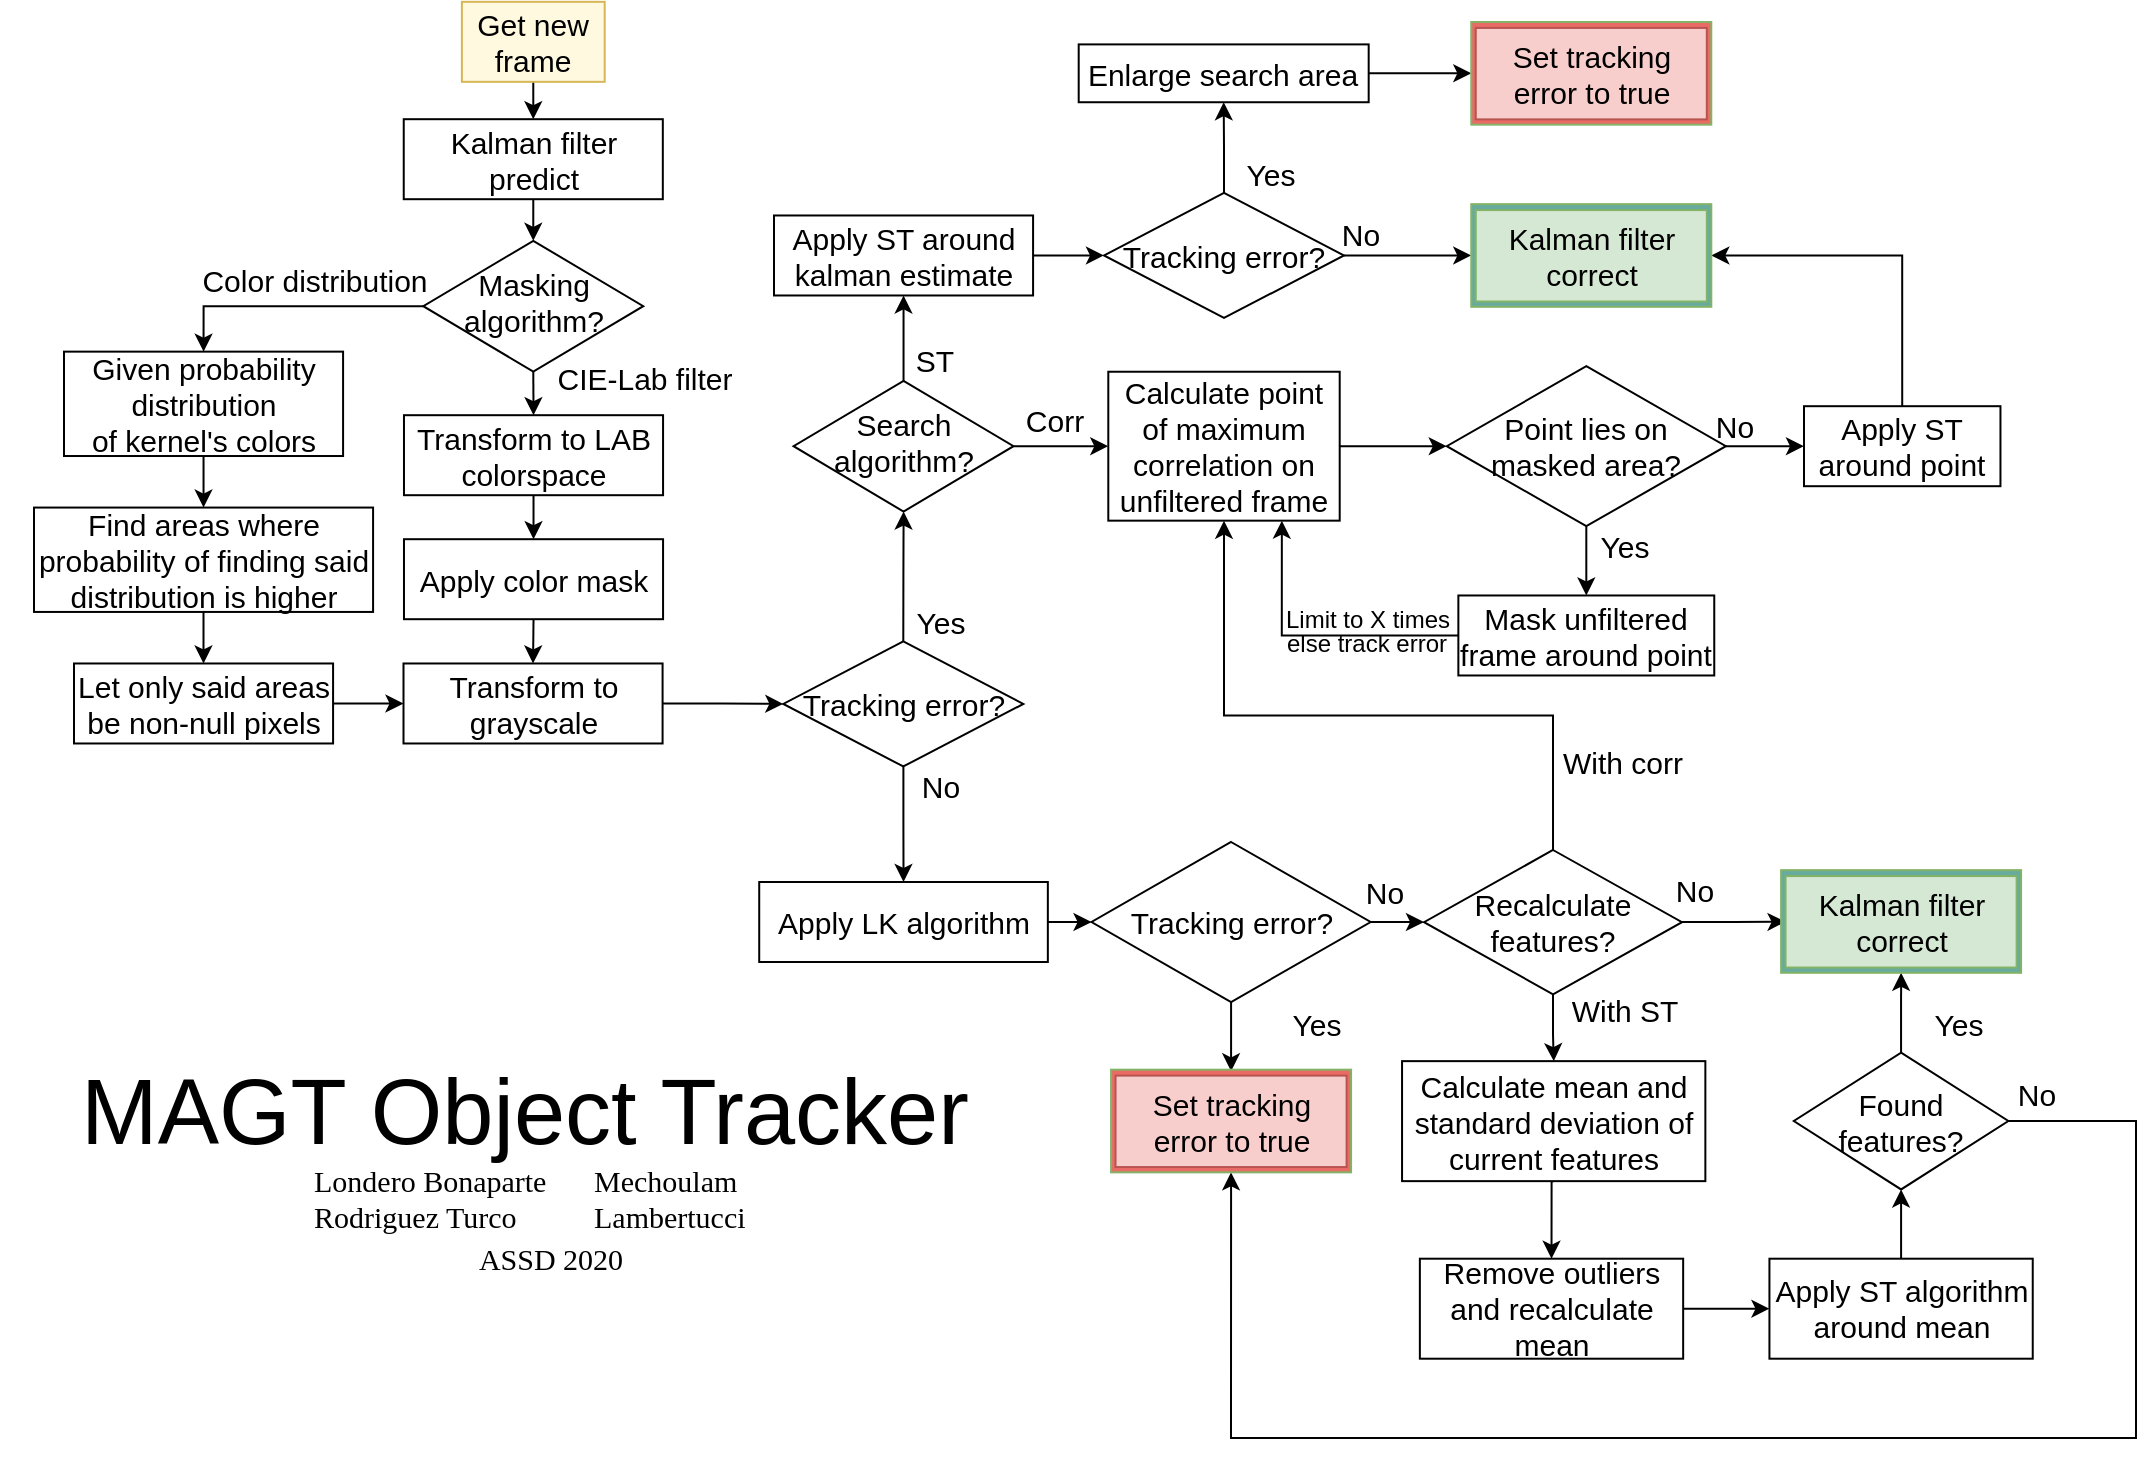 <mxfile version="13.5.1" type="device"><diagram id="R2lEEEUBdFMjLlhIrx00" name="Page-1"><mxGraphModel dx="1673" dy="1939" grid="1" gridSize="10" guides="1" tooltips="1" connect="1" arrows="1" fold="1" page="1" pageScale="1" pageWidth="850" pageHeight="1100" math="0" shadow="0" extFonts="Permanent Marker^https://fonts.googleapis.com/css?family=Permanent+Marker"><root><mxCell id="0"/><mxCell id="1" parent="0"/><mxCell id="aij4Y5n4_6atn24q3cWg-106" value="&lt;span style=&quot;font-size: 46px&quot;&gt;MAGT Object Tracker&lt;br&gt;&lt;br&gt;&lt;/span&gt;" style="html=1;shape=mxgraph.er.anchor;whiteSpace=wrap;" parent="1" vertex="1"><mxGeometry x="259.27" y="-364.36" width="522.65" height="54.72" as="geometry"/></mxCell><mxCell id="aij4Y5n4_6atn24q3cWg-182" style="edgeStyle=orthogonalEdgeStyle;rounded=0;orthogonalLoop=1;jettySize=auto;html=1;exitX=0.5;exitY=1;exitDx=0;exitDy=0;entryX=0.5;entryY=0;entryDx=0;entryDy=0;endArrow=classic;endFill=1;fontSize=15;" parent="1" source="aij4Y5n4_6atn24q3cWg-107" target="aij4Y5n4_6atn24q3cWg-180" edge="1"><mxGeometry relative="1" as="geometry"/></mxCell><mxCell id="aij4Y5n4_6atn24q3cWg-107" value="Get new frame" style="whiteSpace=wrap;html=1;align=center;fontSize=15;strokeColor=#d6b656;fillColor=#FFF9E0;" parent="1" vertex="1"><mxGeometry x="488.94" y="-920.09" width="71.4" height="40" as="geometry"/></mxCell><mxCell id="dbfKQcMghmtqp_gexGr6-17" style="edgeStyle=orthogonalEdgeStyle;rounded=0;orthogonalLoop=1;jettySize=auto;html=1;exitX=0.5;exitY=1;exitDx=0;exitDy=0;entryX=0.5;entryY=0;entryDx=0;entryDy=0;" parent="1" source="aij4Y5n4_6atn24q3cWg-115" target="aij4Y5n4_6atn24q3cWg-120" edge="1"><mxGeometry relative="1" as="geometry"/></mxCell><mxCell id="aij4Y5n4_6atn24q3cWg-115" value="Transform to LAB colorspace" style="whiteSpace=wrap;html=1;align=center;fontSize=15;" parent="1" vertex="1"><mxGeometry x="459.99" y="-713.4" width="129.54" height="40" as="geometry"/></mxCell><mxCell id="fiodKd9VDVmk_Bu0P_iS-37" style="edgeStyle=orthogonalEdgeStyle;rounded=0;orthogonalLoop=1;jettySize=auto;html=1;exitX=0.5;exitY=1;exitDx=0;exitDy=0;entryX=0.5;entryY=0;entryDx=0;entryDy=0;endArrow=classic;endFill=1;" edge="1" parent="1" source="aij4Y5n4_6atn24q3cWg-120" target="hdx3zf66wQEgFwJE4BHH-2"><mxGeometry relative="1" as="geometry"/></mxCell><mxCell id="aij4Y5n4_6atn24q3cWg-120" value="Apply color mask" style="whiteSpace=wrap;html=1;align=center;fontSize=15;" parent="1" vertex="1"><mxGeometry x="459.99" y="-651.4" width="129.54" height="40" as="geometry"/></mxCell><mxCell id="fiodKd9VDVmk_Bu0P_iS-5" style="edgeStyle=orthogonalEdgeStyle;rounded=0;orthogonalLoop=1;jettySize=auto;html=1;exitX=0.5;exitY=1;exitDx=0;exitDy=0;entryX=0.5;entryY=0;entryDx=0;entryDy=0;" edge="1" parent="1" source="aij4Y5n4_6atn24q3cWg-180" target="fiodKd9VDVmk_Bu0P_iS-2"><mxGeometry relative="1" as="geometry"/></mxCell><mxCell id="aij4Y5n4_6atn24q3cWg-180" value="Kalman filter predict" style="whiteSpace=wrap;html=1;align=center;fontSize=15;" parent="1" vertex="1"><mxGeometry x="459.87" y="-861.4" width="129.54" height="40" as="geometry"/></mxCell><mxCell id="fiodKd9VDVmk_Bu0P_iS-4" style="edgeStyle=orthogonalEdgeStyle;rounded=0;orthogonalLoop=1;jettySize=auto;html=1;entryX=0;entryY=0.5;entryDx=0;entryDy=0;" edge="1" parent="1" source="hdx3zf66wQEgFwJE4BHH-2" target="dbfKQcMghmtqp_gexGr6-3"><mxGeometry relative="1" as="geometry"/></mxCell><mxCell id="hdx3zf66wQEgFwJE4BHH-2" value="Transform to grayscale" style="whiteSpace=wrap;html=1;align=center;fontSize=15;" parent="1" vertex="1"><mxGeometry x="459.75" y="-589.26" width="129.54" height="40" as="geometry"/></mxCell><mxCell id="dbfKQcMghmtqp_gexGr6-8" style="edgeStyle=orthogonalEdgeStyle;rounded=0;orthogonalLoop=1;jettySize=auto;html=1;exitX=0.5;exitY=0;exitDx=0;exitDy=0;" parent="1" source="dbfKQcMghmtqp_gexGr6-3" target="dbfKQcMghmtqp_gexGr6-6" edge="1"><mxGeometry relative="1" as="geometry"/></mxCell><mxCell id="dbfKQcMghmtqp_gexGr6-74" style="edgeStyle=orthogonalEdgeStyle;rounded=0;orthogonalLoop=1;jettySize=auto;html=1;entryX=0.5;entryY=0;entryDx=0;entryDy=0;" parent="1" source="dbfKQcMghmtqp_gexGr6-3" edge="1" target="dbfKQcMghmtqp_gexGr6-75"><mxGeometry relative="1" as="geometry"><mxPoint x="709.77" y="-513.26" as="targetPoint"/></mxGeometry></mxCell><mxCell id="dbfKQcMghmtqp_gexGr6-3" value="Tracking error?" style="shape=rhombus;perimeter=rhombusPerimeter;whiteSpace=wrap;html=1;align=center;fontSize=15;" parent="1" vertex="1"><mxGeometry x="649.65" y="-600.26" width="120" height="62.5" as="geometry"/></mxCell><mxCell id="dbfKQcMghmtqp_gexGr6-4" value="Yes" style="text;html=1;align=center;verticalAlign=middle;resizable=0;points=[];autosize=1;fontSize=15;" parent="1" vertex="1"><mxGeometry x="707.65" y="-620.26" width="40" height="20" as="geometry"/></mxCell><mxCell id="dbfKQcMghmtqp_gexGr6-5" value="No" style="text;html=1;align=center;verticalAlign=middle;resizable=0;points=[];autosize=1;fontSize=15;" parent="1" vertex="1"><mxGeometry x="712.65" y="-537.76" width="30" height="20" as="geometry"/></mxCell><mxCell id="dbfKQcMghmtqp_gexGr6-42" style="edgeStyle=orthogonalEdgeStyle;rounded=0;orthogonalLoop=1;jettySize=auto;html=1;entryX=0.5;entryY=1;entryDx=0;entryDy=0;" parent="1" source="dbfKQcMghmtqp_gexGr6-6" target="dbfKQcMghmtqp_gexGr6-21" edge="1"><mxGeometry relative="1" as="geometry"/></mxCell><mxCell id="dbfKQcMghmtqp_gexGr6-49" style="edgeStyle=orthogonalEdgeStyle;rounded=0;orthogonalLoop=1;jettySize=auto;html=1;entryX=0;entryY=0.5;entryDx=0;entryDy=0;" parent="1" source="dbfKQcMghmtqp_gexGr6-6" target="dbfKQcMghmtqp_gexGr6-28" edge="1"><mxGeometry relative="1" as="geometry"/></mxCell><mxCell id="dbfKQcMghmtqp_gexGr6-6" value="" style="shape=rhombus;perimeter=rhombusPerimeter;whiteSpace=wrap;html=1;align=center;fontSize=15;" parent="1" vertex="1"><mxGeometry x="654.77" y="-730.58" width="110" height="65.36" as="geometry"/></mxCell><mxCell id="dbfKQcMghmtqp_gexGr6-12" value="ST" style="text;html=1;align=center;verticalAlign=middle;resizable=0;points=[];autosize=1;fontSize=15;" parent="1" vertex="1"><mxGeometry x="709.65" y="-750.58" width="30" height="20" as="geometry"/></mxCell><mxCell id="dbfKQcMghmtqp_gexGr6-13" value="Corr" style="text;html=1;align=center;verticalAlign=middle;resizable=0;points=[];autosize=1;fontSize=15;" parent="1" vertex="1"><mxGeometry x="764.77" y="-721.26" width="40" height="20" as="geometry"/></mxCell><mxCell id="dbfKQcMghmtqp_gexGr6-51" style="edgeStyle=orthogonalEdgeStyle;rounded=0;orthogonalLoop=1;jettySize=auto;html=1;exitX=1;exitY=0.5;exitDx=0;exitDy=0;entryX=0;entryY=0.5;entryDx=0;entryDy=0;" parent="1" source="dbfKQcMghmtqp_gexGr6-21" target="dbfKQcMghmtqp_gexGr6-24" edge="1"><mxGeometry relative="1" as="geometry"/></mxCell><mxCell id="dbfKQcMghmtqp_gexGr6-21" value="Apply ST around kalman estimate" style="whiteSpace=wrap;html=1;align=center;fontSize=15;" parent="1" vertex="1"><mxGeometry x="645" y="-813.26" width="129.54" height="40" as="geometry"/></mxCell><mxCell id="dbfKQcMghmtqp_gexGr6-48" style="edgeStyle=orthogonalEdgeStyle;rounded=0;orthogonalLoop=1;jettySize=auto;html=1;entryX=0;entryY=0.5;entryDx=0;entryDy=0;" parent="1" source="dbfKQcMghmtqp_gexGr6-24" target="dbfKQcMghmtqp_gexGr6-116" edge="1"><mxGeometry relative="1" as="geometry"><mxPoint x="978.31" y="-793.51" as="targetPoint"/></mxGeometry></mxCell><mxCell id="dbfKQcMghmtqp_gexGr6-114" style="edgeStyle=orthogonalEdgeStyle;rounded=0;orthogonalLoop=1;jettySize=auto;html=1;entryX=0.5;entryY=1;entryDx=0;entryDy=0;endArrow=classic;endFill=1;" parent="1" source="dbfKQcMghmtqp_gexGr6-24" target="dbfKQcMghmtqp_gexGr6-113" edge="1"><mxGeometry relative="1" as="geometry"/></mxCell><mxCell id="dbfKQcMghmtqp_gexGr6-24" value="Tracking error?" style="shape=rhombus;perimeter=rhombusPerimeter;whiteSpace=wrap;html=1;align=center;fontSize=15;" parent="1" vertex="1"><mxGeometry x="810" y="-824.51" width="120" height="62.5" as="geometry"/></mxCell><mxCell id="dbfKQcMghmtqp_gexGr6-58" style="edgeStyle=orthogonalEdgeStyle;rounded=0;orthogonalLoop=1;jettySize=auto;html=1;entryX=0;entryY=0.5;entryDx=0;entryDy=0;" parent="1" source="dbfKQcMghmtqp_gexGr6-28" target="dbfKQcMghmtqp_gexGr6-57" edge="1"><mxGeometry relative="1" as="geometry"/></mxCell><mxCell id="dbfKQcMghmtqp_gexGr6-28" value="Calculate point of maximum correlation on unfiltered frame" style="whiteSpace=wrap;html=1;align=center;fontSize=15;" parent="1" vertex="1"><mxGeometry x="812.15" y="-735.13" width="115.7" height="74.46" as="geometry"/></mxCell><mxCell id="dbfKQcMghmtqp_gexGr6-52" value="No" style="text;html=1;align=center;verticalAlign=middle;resizable=0;points=[];autosize=1;fontSize=15;" parent="1" vertex="1"><mxGeometry x="922.78" y="-814.26" width="30" height="20" as="geometry"/></mxCell><mxCell id="dbfKQcMghmtqp_gexGr6-53" value="Yes" style="text;html=1;align=center;verticalAlign=middle;resizable=0;points=[];autosize=1;fontSize=15;" parent="1" vertex="1"><mxGeometry x="872.77" y="-843.51" width="40" height="20" as="geometry"/></mxCell><mxCell id="dbfKQcMghmtqp_gexGr6-60" style="edgeStyle=orthogonalEdgeStyle;rounded=0;orthogonalLoop=1;jettySize=auto;html=1;entryX=0;entryY=0.5;entryDx=0;entryDy=0;" parent="1" source="dbfKQcMghmtqp_gexGr6-57" target="dbfKQcMghmtqp_gexGr6-59" edge="1"><mxGeometry relative="1" as="geometry"/></mxCell><mxCell id="dbfKQcMghmtqp_gexGr6-66" style="edgeStyle=orthogonalEdgeStyle;rounded=0;orthogonalLoop=1;jettySize=auto;html=1;exitX=0.5;exitY=1;exitDx=0;exitDy=0;entryX=0.5;entryY=0;entryDx=0;entryDy=0;" parent="1" source="dbfKQcMghmtqp_gexGr6-57" target="dbfKQcMghmtqp_gexGr6-65" edge="1"><mxGeometry relative="1" as="geometry"/></mxCell><mxCell id="dbfKQcMghmtqp_gexGr6-57" value="Point lies on masked area?" style="shape=rhombus;perimeter=rhombusPerimeter;whiteSpace=wrap;html=1;align=center;fontSize=15;" parent="1" vertex="1"><mxGeometry x="981.39" y="-737.9" width="139.54" height="80" as="geometry"/></mxCell><mxCell id="dbfKQcMghmtqp_gexGr6-61" style="edgeStyle=orthogonalEdgeStyle;rounded=0;orthogonalLoop=1;jettySize=auto;html=1;entryX=1;entryY=0.5;entryDx=0;entryDy=0;exitX=0.5;exitY=0;exitDx=0;exitDy=0;" parent="1" source="dbfKQcMghmtqp_gexGr6-59" target="dbfKQcMghmtqp_gexGr6-116" edge="1"><mxGeometry relative="1" as="geometry"><mxPoint x="1124.01" y="-793.51" as="targetPoint"/><Array as="points"><mxPoint x="1209" y="-793.26"/></Array></mxGeometry></mxCell><mxCell id="dbfKQcMghmtqp_gexGr6-59" value="Apply ST around point" style="whiteSpace=wrap;html=1;align=center;fontSize=15;" parent="1" vertex="1"><mxGeometry x="1160" y="-717.9" width="98.23" height="40" as="geometry"/></mxCell><mxCell id="dbfKQcMghmtqp_gexGr6-62" value="No" style="text;html=1;align=center;verticalAlign=middle;resizable=0;points=[];autosize=1;fontSize=15;" parent="1" vertex="1"><mxGeometry x="1110.0" y="-717.9" width="30" height="20" as="geometry"/></mxCell><mxCell id="dbfKQcMghmtqp_gexGr6-63" value="Yes" style="text;html=1;align=center;verticalAlign=middle;resizable=0;points=[];autosize=1;fontSize=15;" parent="1" vertex="1"><mxGeometry x="1050.0" y="-657.9" width="40" height="20" as="geometry"/></mxCell><mxCell id="dbfKQcMghmtqp_gexGr6-67" style="edgeStyle=orthogonalEdgeStyle;rounded=0;orthogonalLoop=1;jettySize=auto;html=1;entryX=0.75;entryY=1;entryDx=0;entryDy=0;" parent="1" source="dbfKQcMghmtqp_gexGr6-65" target="dbfKQcMghmtqp_gexGr6-28" edge="1"><mxGeometry relative="1" as="geometry"/></mxCell><mxCell id="dbfKQcMghmtqp_gexGr6-65" value="Mask unfiltered frame around point" style="whiteSpace=wrap;html=1;align=center;fontSize=15;" parent="1" vertex="1"><mxGeometry x="987.18" y="-623.26" width="127.95" height="40" as="geometry"/></mxCell><mxCell id="dbfKQcMghmtqp_gexGr6-68" value="Limit to X times" style="text;html=1;strokeColor=none;fillColor=none;align=center;verticalAlign=middle;whiteSpace=wrap;rounded=0;" parent="1" vertex="1"><mxGeometry x="896" y="-621.26" width="91.65" height="20" as="geometry"/></mxCell><mxCell id="dbfKQcMghmtqp_gexGr6-107" style="edgeStyle=orthogonalEdgeStyle;rounded=0;orthogonalLoop=1;jettySize=auto;html=1;entryX=0;entryY=0.5;entryDx=0;entryDy=0;endArrow=classic;endFill=1;" parent="1" source="dbfKQcMghmtqp_gexGr6-75" target="dbfKQcMghmtqp_gexGr6-80" edge="1"><mxGeometry relative="1" as="geometry"/></mxCell><mxCell id="dbfKQcMghmtqp_gexGr6-75" value="Apply LK algorithm" style="whiteSpace=wrap;html=1;align=center;fontSize=15;" parent="1" vertex="1"><mxGeometry x="637.61" y="-480" width="144.31" height="40" as="geometry"/></mxCell><mxCell id="dbfKQcMghmtqp_gexGr6-78" style="edgeStyle=orthogonalEdgeStyle;rounded=0;orthogonalLoop=1;jettySize=auto;html=1;exitX=0.5;exitY=1;exitDx=0;exitDy=0;entryX=0.5;entryY=0;entryDx=0;entryDy=0;" parent="1" edge="1"><mxGeometry relative="1" as="geometry"><mxPoint x="873.54" y="-424" as="sourcePoint"/><mxPoint x="873.545" y="-385.36" as="targetPoint"/></mxGeometry></mxCell><mxCell id="dbfKQcMghmtqp_gexGr6-79" style="edgeStyle=orthogonalEdgeStyle;rounded=0;orthogonalLoop=1;jettySize=auto;html=1;exitX=1;exitY=0.5;exitDx=0;exitDy=0;entryX=0;entryY=0.5;entryDx=0;entryDy=0;" parent="1" source="dbfKQcMghmtqp_gexGr6-80" target="dbfKQcMghmtqp_gexGr6-88" edge="1"><mxGeometry relative="1" as="geometry"/></mxCell><mxCell id="dbfKQcMghmtqp_gexGr6-80" value="Tracking error?" style="shape=rhombus;perimeter=rhombusPerimeter;whiteSpace=wrap;html=1;align=center;fontSize=15;" parent="1" vertex="1"><mxGeometry x="803.77" y="-500" width="139.54" height="80" as="geometry"/></mxCell><mxCell id="dbfKQcMghmtqp_gexGr6-82" value="Yes" style="text;html=1;align=center;verticalAlign=middle;resizable=0;points=[];autosize=1;fontSize=15;" parent="1" vertex="1"><mxGeometry x="896" y="-419" width="40" height="20" as="geometry"/></mxCell><mxCell id="dbfKQcMghmtqp_gexGr6-84" value="No" style="text;html=1;align=center;verticalAlign=middle;resizable=0;points=[];autosize=1;fontSize=15;" parent="1" vertex="1"><mxGeometry x="934.55" y="-485" width="30" height="20" as="geometry"/></mxCell><mxCell id="dbfKQcMghmtqp_gexGr6-87" style="edgeStyle=orthogonalEdgeStyle;rounded=0;orthogonalLoop=1;jettySize=auto;html=1;entryX=0.5;entryY=0;entryDx=0;entryDy=0;" parent="1" source="dbfKQcMghmtqp_gexGr6-88" target="dbfKQcMghmtqp_gexGr6-90" edge="1"><mxGeometry relative="1" as="geometry"/></mxCell><mxCell id="dbfKQcMghmtqp_gexGr6-108" style="edgeStyle=orthogonalEdgeStyle;rounded=0;orthogonalLoop=1;jettySize=auto;html=1;exitX=0.5;exitY=0;exitDx=0;exitDy=0;entryX=0.5;entryY=1;entryDx=0;entryDy=0;endArrow=classic;endFill=1;" parent="1" source="dbfKQcMghmtqp_gexGr6-88" target="dbfKQcMghmtqp_gexGr6-28" edge="1"><mxGeometry relative="1" as="geometry"><Array as="points"><mxPoint x="1035" y="-563.26"/><mxPoint x="870" y="-563.26"/></Array></mxGeometry></mxCell><mxCell id="dbfKQcMghmtqp_gexGr6-120" style="edgeStyle=orthogonalEdgeStyle;rounded=0;orthogonalLoop=1;jettySize=auto;html=1;entryX=0;entryY=0.5;entryDx=0;entryDy=0;endArrow=classic;endFill=1;" parent="1" source="dbfKQcMghmtqp_gexGr6-88" target="dbfKQcMghmtqp_gexGr6-119" edge="1"><mxGeometry relative="1" as="geometry"/></mxCell><mxCell id="dbfKQcMghmtqp_gexGr6-88" value="Recalculate features?" style="shape=rhombus;perimeter=rhombusPerimeter;whiteSpace=wrap;html=1;align=center;fontSize=15;" parent="1" vertex="1"><mxGeometry x="970.02" y="-496" width="128.98" height="72.14" as="geometry"/></mxCell><mxCell id="dbfKQcMghmtqp_gexGr6-89" style="edgeStyle=orthogonalEdgeStyle;rounded=0;orthogonalLoop=1;jettySize=auto;html=1;exitX=0.5;exitY=1;exitDx=0;exitDy=0;entryX=0.5;entryY=0;entryDx=0;entryDy=0;" parent="1" source="dbfKQcMghmtqp_gexGr6-90" target="dbfKQcMghmtqp_gexGr6-92" edge="1"><mxGeometry relative="1" as="geometry"/></mxCell><mxCell id="dbfKQcMghmtqp_gexGr6-90" value="Calculate mean and standard deviation of current features" style="whiteSpace=wrap;html=1;align=center;fontSize=15;" parent="1" vertex="1"><mxGeometry x="959.03" y="-390.43" width="151.65" height="60" as="geometry"/></mxCell><mxCell id="dbfKQcMghmtqp_gexGr6-91" style="edgeStyle=orthogonalEdgeStyle;rounded=0;orthogonalLoop=1;jettySize=auto;html=1;entryX=0;entryY=0.5;entryDx=0;entryDy=0;" parent="1" source="dbfKQcMghmtqp_gexGr6-92" target="dbfKQcMghmtqp_gexGr6-94" edge="1"><mxGeometry relative="1" as="geometry"/></mxCell><mxCell id="dbfKQcMghmtqp_gexGr6-92" value="Remove outliers and recalculate mean" style="whiteSpace=wrap;html=1;align=center;fontSize=15;" parent="1" vertex="1"><mxGeometry x="967.93" y="-291.65" width="131.65" height="50" as="geometry"/></mxCell><mxCell id="dbfKQcMghmtqp_gexGr6-93" style="edgeStyle=orthogonalEdgeStyle;rounded=0;orthogonalLoop=1;jettySize=auto;html=1;exitX=0.5;exitY=0;exitDx=0;exitDy=0;entryX=0.5;entryY=1;entryDx=0;entryDy=0;" parent="1" source="dbfKQcMghmtqp_gexGr6-94" target="dbfKQcMghmtqp_gexGr6-98" edge="1"><mxGeometry relative="1" as="geometry"/></mxCell><mxCell id="dbfKQcMghmtqp_gexGr6-94" value="Apply ST algorithm around mean" style="whiteSpace=wrap;html=1;align=center;fontSize=15;" parent="1" vertex="1"><mxGeometry x="1142.72" y="-291.65" width="131.65" height="50" as="geometry"/></mxCell><mxCell id="dbfKQcMghmtqp_gexGr6-95" value="No" style="text;html=1;align=center;verticalAlign=middle;resizable=0;points=[];autosize=1;fontSize=15;" parent="1" vertex="1"><mxGeometry x="1090.44" y="-485.93" width="30" height="20" as="geometry"/></mxCell><mxCell id="dbfKQcMghmtqp_gexGr6-97" style="edgeStyle=orthogonalEdgeStyle;rounded=0;orthogonalLoop=1;jettySize=auto;html=1;entryX=0.5;entryY=1;entryDx=0;entryDy=0;" parent="1" source="dbfKQcMghmtqp_gexGr6-98" target="dbfKQcMghmtqp_gexGr6-131" edge="1"><mxGeometry relative="1" as="geometry"><Array as="points"><mxPoint x="1326" y="-360"/><mxPoint x="1326" y="-202"/><mxPoint x="874" y="-202"/></Array><mxPoint x="920" y="-260" as="targetPoint"/></mxGeometry></mxCell><mxCell id="dbfKQcMghmtqp_gexGr6-121" style="edgeStyle=orthogonalEdgeStyle;rounded=0;orthogonalLoop=1;jettySize=auto;html=1;exitX=0.5;exitY=0;exitDx=0;exitDy=0;entryX=0.5;entryY=1;entryDx=0;entryDy=0;endArrow=classic;endFill=1;" parent="1" source="dbfKQcMghmtqp_gexGr6-98" target="dbfKQcMghmtqp_gexGr6-118" edge="1"><mxGeometry relative="1" as="geometry"/></mxCell><mxCell id="dbfKQcMghmtqp_gexGr6-98" value="Found features?" style="shape=rhombus;perimeter=rhombusPerimeter;whiteSpace=wrap;html=1;align=center;fontSize=15;" parent="1" vertex="1"><mxGeometry x="1154.92" y="-394.71" width="107.25" height="68.43" as="geometry"/></mxCell><mxCell id="dbfKQcMghmtqp_gexGr6-99" value="With ST" style="text;html=1;align=center;verticalAlign=middle;resizable=0;points=[];autosize=1;fontSize=15;" parent="1" vertex="1"><mxGeometry x="1034.71" y="-426" width="70" height="20" as="geometry"/></mxCell><mxCell id="dbfKQcMghmtqp_gexGr6-100" value="Yes" style="text;html=1;align=center;verticalAlign=middle;resizable=0;points=[];autosize=1;fontSize=15;" parent="1" vertex="1"><mxGeometry x="1217.17" y="-419" width="40" height="20" as="geometry"/></mxCell><mxCell id="dbfKQcMghmtqp_gexGr6-101" value="No" style="text;html=1;align=center;verticalAlign=middle;resizable=0;points=[];autosize=1;fontSize=15;" parent="1" vertex="1"><mxGeometry x="1261.17" y="-384.36" width="30" height="20" as="geometry"/></mxCell><mxCell id="dbfKQcMghmtqp_gexGr6-104" value="With corr" style="text;html=1;align=center;verticalAlign=middle;resizable=0;points=[];autosize=1;fontSize=15;" parent="1" vertex="1"><mxGeometry x="1029.16" y="-550.26" width="80" height="20" as="geometry"/></mxCell><mxCell id="dbfKQcMghmtqp_gexGr6-130" style="edgeStyle=orthogonalEdgeStyle;rounded=0;orthogonalLoop=1;jettySize=auto;html=1;entryX=0;entryY=0.5;entryDx=0;entryDy=0;endArrow=classic;endFill=1;" parent="1" source="dbfKQcMghmtqp_gexGr6-113" edge="1"><mxGeometry relative="1" as="geometry"><mxPoint x="993.65" y="-884.34" as="targetPoint"/></mxGeometry></mxCell><mxCell id="dbfKQcMghmtqp_gexGr6-113" value="Enlarge search area" style="whiteSpace=wrap;html=1;align=center;fontSize=15;" parent="1" vertex="1"><mxGeometry x="797.35" y="-898.8" width="144.99" height="28.92" as="geometry"/></mxCell><mxCell id="dbfKQcMghmtqp_gexGr6-116" value="" style="rounded=0;whiteSpace=wrap;html=1;strokeColor=#82b366;fillColor=#67AB9F;" parent="1" vertex="1"><mxGeometry x="993.65" y="-818.93" width="120" height="51.33" as="geometry"/></mxCell><mxCell id="dbfKQcMghmtqp_gexGr6-117" value="Kalman filter correct" style="whiteSpace=wrap;html=1;align=center;fontSize=15;fillColor=#d5e8d4;strokeColor=#82b366;" parent="1" vertex="1"><mxGeometry x="995.88" y="-815.96" width="115.53" height="45.72" as="geometry"/></mxCell><mxCell id="dbfKQcMghmtqp_gexGr6-118" value="" style="rounded=0;whiteSpace=wrap;html=1;strokeColor=#82b366;fillColor=#67AB9F;" parent="1" vertex="1"><mxGeometry x="1148.55" y="-485.93" width="120" height="51.33" as="geometry"/></mxCell><mxCell id="dbfKQcMghmtqp_gexGr6-119" value="Kalman filter correct" style="whiteSpace=wrap;html=1;align=center;fontSize=15;fillColor=#d5e8d4;strokeColor=#82b366;" parent="1" vertex="1"><mxGeometry x="1150.78" y="-482.96" width="115.53" height="45.72" as="geometry"/></mxCell><mxCell id="dbfKQcMghmtqp_gexGr6-131" value="" style="rounded=0;whiteSpace=wrap;html=1;strokeColor=#82b366;fillColor=#EA6B66;" parent="1" vertex="1"><mxGeometry x="813.54" y="-386.16" width="120" height="51.33" as="geometry"/></mxCell><mxCell id="dbfKQcMghmtqp_gexGr6-132" value="Set tracking error to true" style="whiteSpace=wrap;html=1;align=center;fontSize=15;fillColor=#f8cecc;strokeColor=#b85450;" parent="1" vertex="1"><mxGeometry x="815.77" y="-383.19" width="115.53" height="45.72" as="geometry"/></mxCell><mxCell id="dbfKQcMghmtqp_gexGr6-133" value="" style="rounded=0;whiteSpace=wrap;html=1;strokeColor=#82b366;fillColor=#EA6B66;" parent="1" vertex="1"><mxGeometry x="993.64" y="-910" width="120" height="51.33" as="geometry"/></mxCell><mxCell id="dbfKQcMghmtqp_gexGr6-134" value="Set tracking error to true" style="whiteSpace=wrap;html=1;align=center;fontSize=15;fillColor=#f8cecc;strokeColor=#b85450;" parent="1" vertex="1"><mxGeometry x="995.87" y="-907.03" width="115.53" height="45.72" as="geometry"/></mxCell><mxCell id="dbfKQcMghmtqp_gexGr6-135" value="&lt;font style=&quot;font-size: 15px&quot; face=&quot;Times New Roman&quot;&gt;ASSD 2020&lt;/font&gt;" style="text;html=1;align=center;verticalAlign=middle;resizable=0;points=[];autosize=1;" parent="1" vertex="1"><mxGeometry x="487.64" y="-301.83" width="90" height="20" as="geometry"/></mxCell><mxCell id="dbfKQcMghmtqp_gexGr6-138" value="&lt;font style=&quot;font-size: 15px&quot;&gt;Search algorithm?&lt;/font&gt;" style="text;html=1;strokeColor=none;fillColor=none;align=center;verticalAlign=middle;whiteSpace=wrap;rounded=0;" parent="1" vertex="1"><mxGeometry x="679.65" y="-709.9" width="60" height="20" as="geometry"/></mxCell><mxCell id="dbfKQcMghmtqp_gexGr6-139" value="else track error" style="text;html=1;strokeColor=none;fillColor=none;align=center;verticalAlign=middle;whiteSpace=wrap;rounded=0;" parent="1" vertex="1"><mxGeometry x="888.95" y="-608.76" width="105.05" height="20" as="geometry"/></mxCell><mxCell id="fiodKd9VDVmk_Bu0P_iS-6" style="edgeStyle=orthogonalEdgeStyle;rounded=0;orthogonalLoop=1;jettySize=auto;html=1;exitX=0.5;exitY=1;exitDx=0;exitDy=0;entryX=0.5;entryY=0;entryDx=0;entryDy=0;" edge="1" parent="1" source="fiodKd9VDVmk_Bu0P_iS-2" target="aij4Y5n4_6atn24q3cWg-115"><mxGeometry relative="1" as="geometry"/></mxCell><mxCell id="fiodKd9VDVmk_Bu0P_iS-20" style="edgeStyle=orthogonalEdgeStyle;rounded=0;orthogonalLoop=1;jettySize=auto;html=1;exitX=0;exitY=0.5;exitDx=0;exitDy=0;entryX=0.5;entryY=0;entryDx=0;entryDy=0;" edge="1" parent="1" source="fiodKd9VDVmk_Bu0P_iS-2" target="fiodKd9VDVmk_Bu0P_iS-7"><mxGeometry relative="1" as="geometry"/></mxCell><mxCell id="fiodKd9VDVmk_Bu0P_iS-2" value="" style="shape=rhombus;perimeter=rhombusPerimeter;whiteSpace=wrap;html=1;align=center;fontSize=15;" vertex="1" parent="1"><mxGeometry x="469.64" y="-800.58" width="110" height="65.36" as="geometry"/></mxCell><mxCell id="fiodKd9VDVmk_Bu0P_iS-3" value="&lt;font style=&quot;font-size: 15px&quot;&gt;Masking algorithm?&lt;/font&gt;" style="text;html=1;strokeColor=none;fillColor=none;align=center;verticalAlign=middle;whiteSpace=wrap;rounded=0;" vertex="1" parent="1"><mxGeometry x="494.52" y="-779.9" width="60" height="20" as="geometry"/></mxCell><mxCell id="fiodKd9VDVmk_Bu0P_iS-21" style="edgeStyle=orthogonalEdgeStyle;rounded=0;orthogonalLoop=1;jettySize=auto;html=1;exitX=0.5;exitY=1;exitDx=0;exitDy=0;entryX=0.5;entryY=0;entryDx=0;entryDy=0;" edge="1" parent="1" source="fiodKd9VDVmk_Bu0P_iS-7" target="fiodKd9VDVmk_Bu0P_iS-18"><mxGeometry relative="1" as="geometry"/></mxCell><mxCell id="fiodKd9VDVmk_Bu0P_iS-7" value="Given probability distribution of&amp;nbsp;kernel's colors" style="whiteSpace=wrap;html=1;align=center;fontSize=15;" vertex="1" parent="1"><mxGeometry x="290" y="-745.18" width="139.54" height="52.19" as="geometry"/></mxCell><mxCell id="fiodKd9VDVmk_Bu0P_iS-38" style="edgeStyle=orthogonalEdgeStyle;rounded=0;orthogonalLoop=1;jettySize=auto;html=1;entryX=0;entryY=0.5;entryDx=0;entryDy=0;endArrow=classic;endFill=1;" edge="1" parent="1" source="fiodKd9VDVmk_Bu0P_iS-10" target="hdx3zf66wQEgFwJE4BHH-2"><mxGeometry relative="1" as="geometry"/></mxCell><mxCell id="fiodKd9VDVmk_Bu0P_iS-10" value="Let only said areas be non-null pixels" style="whiteSpace=wrap;html=1;align=center;fontSize=15;" vertex="1" parent="1"><mxGeometry x="295" y="-589.26" width="129.54" height="40" as="geometry"/></mxCell><mxCell id="fiodKd9VDVmk_Bu0P_iS-22" style="edgeStyle=orthogonalEdgeStyle;rounded=0;orthogonalLoop=1;jettySize=auto;html=1;entryX=0.5;entryY=0;entryDx=0;entryDy=0;" edge="1" parent="1" source="fiodKd9VDVmk_Bu0P_iS-18" target="fiodKd9VDVmk_Bu0P_iS-10"><mxGeometry relative="1" as="geometry"/></mxCell><mxCell id="fiodKd9VDVmk_Bu0P_iS-18" value="Find areas where probability of finding said distribution is higher" style="whiteSpace=wrap;html=1;align=center;fontSize=15;" vertex="1" parent="1"><mxGeometry x="275" y="-667.22" width="169.54" height="52.19" as="geometry"/></mxCell><mxCell id="fiodKd9VDVmk_Bu0P_iS-26" value="&lt;div&gt;&lt;span style=&quot;font-size: 15px&quot;&gt;&lt;font face=&quot;Times New Roman&quot;&gt;Mechoulam&lt;/font&gt;&lt;/span&gt;&lt;/div&gt;&lt;font style=&quot;text-align: center ; font-size: 15px&quot; face=&quot;Times New Roman&quot;&gt;&lt;div style=&quot;text-align: left&quot;&gt;Lambertucci&lt;/div&gt;&lt;/font&gt;" style="text;html=1;align=left;verticalAlign=middle;resizable=0;points=[];autosize=1;" vertex="1" parent="1"><mxGeometry x="552.65" y="-336.83" width="90" height="30" as="geometry"/></mxCell><mxCell id="fiodKd9VDVmk_Bu0P_iS-27" value="&lt;div&gt;&lt;font face=&quot;Times New Roman&quot;&gt;&lt;span style=&quot;font-size: 15px&quot;&gt;Londero Bonaparte&lt;/span&gt;&lt;/font&gt;&lt;/div&gt;&lt;div&gt;&lt;font face=&quot;Times New Roman&quot;&gt;&lt;span style=&quot;font-size: 15px&quot;&gt;Rodriguez Turco&lt;/span&gt;&lt;/font&gt;&lt;/div&gt;" style="text;html=1;align=left;verticalAlign=middle;resizable=0;points=[];autosize=1;" vertex="1" parent="1"><mxGeometry x="412.65" y="-341.83" width="130" height="40" as="geometry"/></mxCell><mxCell id="fiodKd9VDVmk_Bu0P_iS-28" value="Color distribution" style="text;html=1;align=center;verticalAlign=middle;resizable=0;points=[];autosize=1;fontSize=15;" vertex="1" parent="1"><mxGeometry x="350.0" y="-790.74" width="130" height="20" as="geometry"/></mxCell><mxCell id="fiodKd9VDVmk_Bu0P_iS-34" value="CIE-Lab filter" style="text;html=1;align=center;verticalAlign=middle;resizable=0;points=[];autosize=1;fontSize=15;" vertex="1" parent="1"><mxGeometry x="530.0" y="-741.76" width="100" height="20" as="geometry"/></mxCell></root></mxGraphModel></diagram></mxfile>